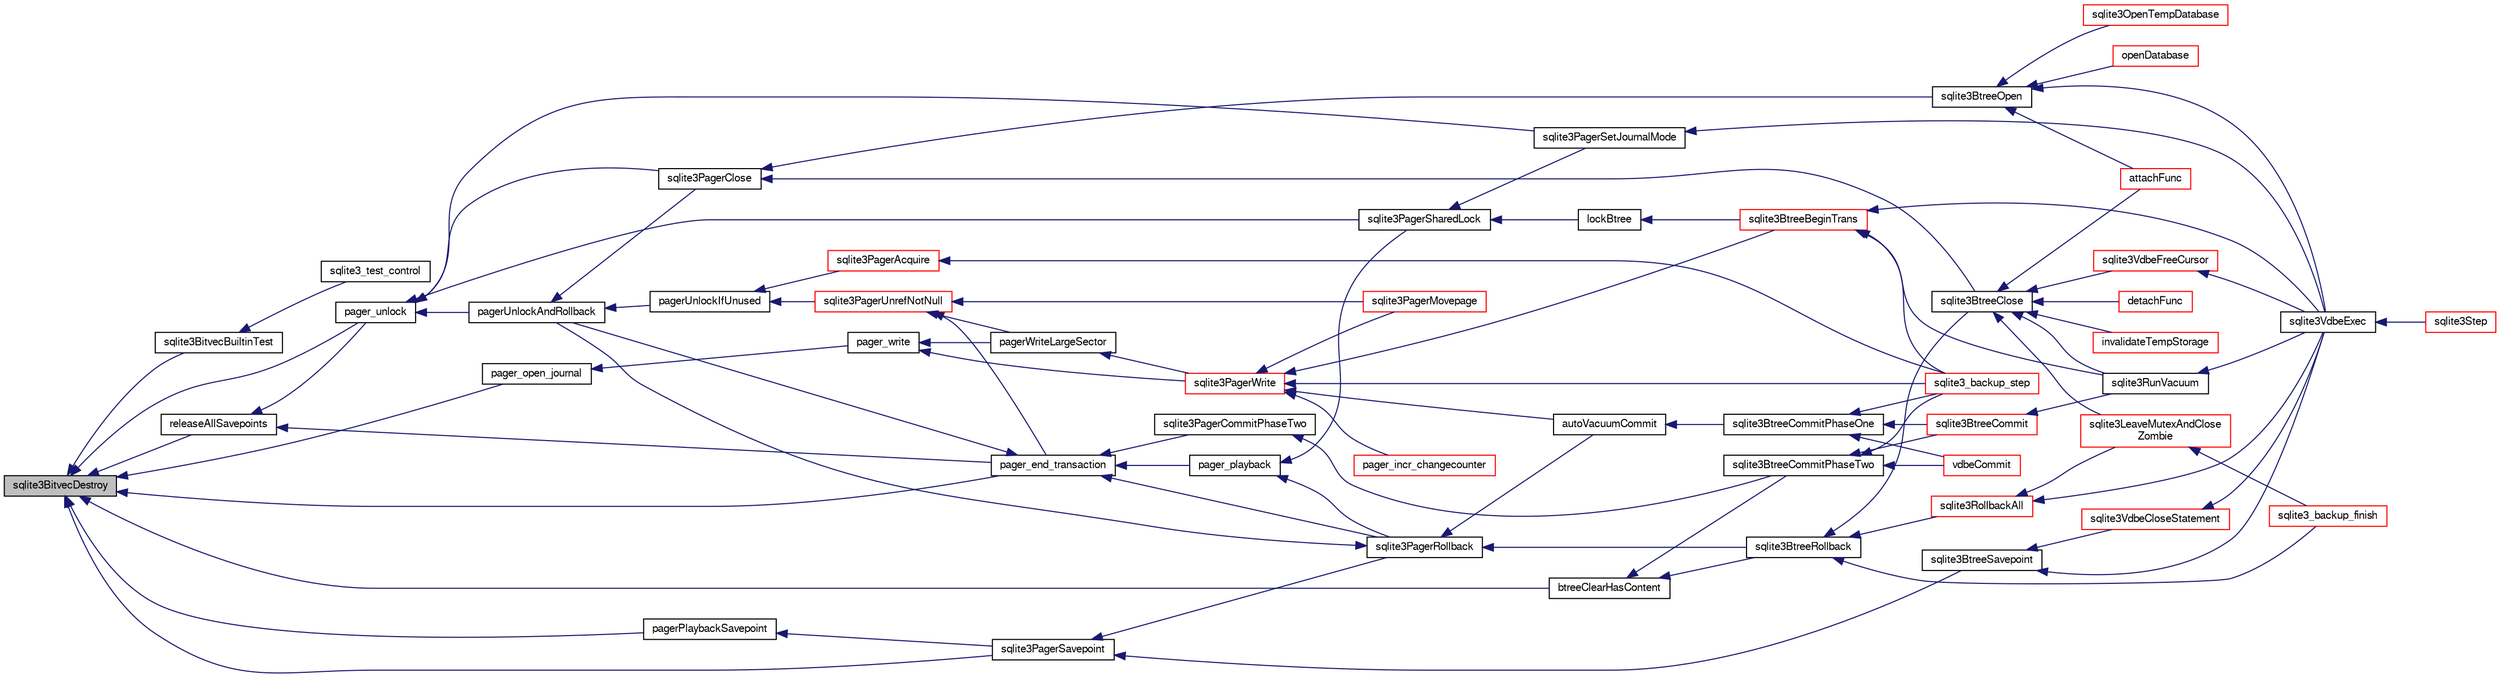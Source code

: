 digraph "sqlite3BitvecDestroy"
{
  edge [fontname="FreeSans",fontsize="10",labelfontname="FreeSans",labelfontsize="10"];
  node [fontname="FreeSans",fontsize="10",shape=record];
  rankdir="LR";
  Node432384 [label="sqlite3BitvecDestroy",height=0.2,width=0.4,color="black", fillcolor="grey75", style="filled", fontcolor="black"];
  Node432384 -> Node432385 [dir="back",color="midnightblue",fontsize="10",style="solid",fontname="FreeSans"];
  Node432385 [label="sqlite3BitvecBuiltinTest",height=0.2,width=0.4,color="black", fillcolor="white", style="filled",URL="$sqlite3_8c.html#a9b4e3e921ce1ede6f10a9106c034ff9b"];
  Node432385 -> Node432386 [dir="back",color="midnightblue",fontsize="10",style="solid",fontname="FreeSans"];
  Node432386 [label="sqlite3_test_control",height=0.2,width=0.4,color="black", fillcolor="white", style="filled",URL="$sqlite3_8h.html#a3d90fdf0f259711a4e3822e12cd86106"];
  Node432384 -> Node432387 [dir="back",color="midnightblue",fontsize="10",style="solid",fontname="FreeSans"];
  Node432387 [label="releaseAllSavepoints",height=0.2,width=0.4,color="black", fillcolor="white", style="filled",URL="$sqlite3_8c.html#ac0ec06e81b223a42295bd1a0182b1609"];
  Node432387 -> Node432388 [dir="back",color="midnightblue",fontsize="10",style="solid",fontname="FreeSans"];
  Node432388 [label="pager_unlock",height=0.2,width=0.4,color="black", fillcolor="white", style="filled",URL="$sqlite3_8c.html#a5b54bd09bd76fa68eb6310fbf9bbaf20"];
  Node432388 -> Node432389 [dir="back",color="midnightblue",fontsize="10",style="solid",fontname="FreeSans"];
  Node432389 [label="pagerUnlockAndRollback",height=0.2,width=0.4,color="black", fillcolor="white", style="filled",URL="$sqlite3_8c.html#a02d96b7bf62c3b13ba905d168914518c"];
  Node432389 -> Node432390 [dir="back",color="midnightblue",fontsize="10",style="solid",fontname="FreeSans"];
  Node432390 [label="sqlite3PagerClose",height=0.2,width=0.4,color="black", fillcolor="white", style="filled",URL="$sqlite3_8c.html#af94b1f96b60689fd09422cce2c85f53f"];
  Node432390 -> Node432391 [dir="back",color="midnightblue",fontsize="10",style="solid",fontname="FreeSans"];
  Node432391 [label="sqlite3BtreeOpen",height=0.2,width=0.4,color="black", fillcolor="white", style="filled",URL="$sqlite3_8c.html#a13dcb44dc34af6ce9d38de9c5aa975f9"];
  Node432391 -> Node432392 [dir="back",color="midnightblue",fontsize="10",style="solid",fontname="FreeSans"];
  Node432392 [label="sqlite3VdbeExec",height=0.2,width=0.4,color="black", fillcolor="white", style="filled",URL="$sqlite3_8c.html#a8ce40a614bdc56719c4d642b1e4dfb21"];
  Node432392 -> Node432393 [dir="back",color="midnightblue",fontsize="10",style="solid",fontname="FreeSans"];
  Node432393 [label="sqlite3Step",height=0.2,width=0.4,color="red", fillcolor="white", style="filled",URL="$sqlite3_8c.html#a3f2872e873e2758a4beedad1d5113554"];
  Node432391 -> Node432420 [dir="back",color="midnightblue",fontsize="10",style="solid",fontname="FreeSans"];
  Node432420 [label="attachFunc",height=0.2,width=0.4,color="red", fillcolor="white", style="filled",URL="$sqlite3_8c.html#a69cb751a7da501b9a0aa37e0d7c3eaf7"];
  Node432391 -> Node432653 [dir="back",color="midnightblue",fontsize="10",style="solid",fontname="FreeSans"];
  Node432653 [label="sqlite3OpenTempDatabase",height=0.2,width=0.4,color="red", fillcolor="white", style="filled",URL="$sqlite3_8c.html#aaf3088380b731428b72d3b5777f93755"];
  Node432391 -> Node432627 [dir="back",color="midnightblue",fontsize="10",style="solid",fontname="FreeSans"];
  Node432627 [label="openDatabase",height=0.2,width=0.4,color="red", fillcolor="white", style="filled",URL="$sqlite3_8c.html#a6a9c3bc3a64234e863413f41db473758"];
  Node432390 -> Node432658 [dir="back",color="midnightblue",fontsize="10",style="solid",fontname="FreeSans"];
  Node432658 [label="sqlite3BtreeClose",height=0.2,width=0.4,color="black", fillcolor="white", style="filled",URL="$sqlite3_8c.html#a729b65009b66a99200496b09c124df01"];
  Node432658 -> Node432659 [dir="back",color="midnightblue",fontsize="10",style="solid",fontname="FreeSans"];
  Node432659 [label="sqlite3VdbeFreeCursor",height=0.2,width=0.4,color="red", fillcolor="white", style="filled",URL="$sqlite3_8c.html#a0f9084083e1d0639708934630f33d6ef"];
  Node432659 -> Node432392 [dir="back",color="midnightblue",fontsize="10",style="solid",fontname="FreeSans"];
  Node432658 -> Node432420 [dir="back",color="midnightblue",fontsize="10",style="solid",fontname="FreeSans"];
  Node432658 -> Node432607 [dir="back",color="midnightblue",fontsize="10",style="solid",fontname="FreeSans"];
  Node432607 [label="detachFunc",height=0.2,width=0.4,color="red", fillcolor="white", style="filled",URL="$sqlite3_8c.html#a2b3dd04cb87abd088926ab0082a60b77"];
  Node432658 -> Node432608 [dir="back",color="midnightblue",fontsize="10",style="solid",fontname="FreeSans"];
  Node432608 [label="invalidateTempStorage",height=0.2,width=0.4,color="red", fillcolor="white", style="filled",URL="$sqlite3_8c.html#a759777a1eb3c3e96a5af94932b39e69a"];
  Node432658 -> Node432578 [dir="back",color="midnightblue",fontsize="10",style="solid",fontname="FreeSans"];
  Node432578 [label="sqlite3RunVacuum",height=0.2,width=0.4,color="black", fillcolor="white", style="filled",URL="$sqlite3_8c.html#a5e83ddc7b3e7e8e79ad5d1fc92de1d2f"];
  Node432578 -> Node432392 [dir="back",color="midnightblue",fontsize="10",style="solid",fontname="FreeSans"];
  Node432658 -> Node432621 [dir="back",color="midnightblue",fontsize="10",style="solid",fontname="FreeSans"];
  Node432621 [label="sqlite3LeaveMutexAndClose\lZombie",height=0.2,width=0.4,color="red", fillcolor="white", style="filled",URL="$sqlite3_8c.html#afe3a37c29dcb0fe9fc15fe07a3976f59"];
  Node432621 -> Node432622 [dir="back",color="midnightblue",fontsize="10",style="solid",fontname="FreeSans"];
  Node432622 [label="sqlite3_backup_finish",height=0.2,width=0.4,color="red", fillcolor="white", style="filled",URL="$sqlite3_8h.html#a176857dd58d99be53b6d7305533e0048"];
  Node432389 -> Node432663 [dir="back",color="midnightblue",fontsize="10",style="solid",fontname="FreeSans"];
  Node432663 [label="pagerUnlockIfUnused",height=0.2,width=0.4,color="black", fillcolor="white", style="filled",URL="$sqlite3_8c.html#abf547f4276efb6f10262f7fde1e4d065"];
  Node432663 -> Node432664 [dir="back",color="midnightblue",fontsize="10",style="solid",fontname="FreeSans"];
  Node432664 [label="sqlite3PagerAcquire",height=0.2,width=0.4,color="red", fillcolor="white", style="filled",URL="$sqlite3_8c.html#a22a53daafd2bd778cda390312651f994"];
  Node432664 -> Node432605 [dir="back",color="midnightblue",fontsize="10",style="solid",fontname="FreeSans"];
  Node432605 [label="sqlite3_backup_step",height=0.2,width=0.4,color="red", fillcolor="white", style="filled",URL="$sqlite3_8h.html#a1699b75e98d082eebc465a9e64c35269"];
  Node432663 -> Node432737 [dir="back",color="midnightblue",fontsize="10",style="solid",fontname="FreeSans"];
  Node432737 [label="sqlite3PagerUnrefNotNull",height=0.2,width=0.4,color="red", fillcolor="white", style="filled",URL="$sqlite3_8c.html#a4b314f96f09f5c68c94672e420e31ab9"];
  Node432737 -> Node432738 [dir="back",color="midnightblue",fontsize="10",style="solid",fontname="FreeSans"];
  Node432738 [label="pager_end_transaction",height=0.2,width=0.4,color="black", fillcolor="white", style="filled",URL="$sqlite3_8c.html#a0814e2cfab386b1e3ba74528870339fe"];
  Node432738 -> Node432389 [dir="back",color="midnightblue",fontsize="10",style="solid",fontname="FreeSans"];
  Node432738 -> Node432666 [dir="back",color="midnightblue",fontsize="10",style="solid",fontname="FreeSans"];
  Node432666 [label="pager_playback",height=0.2,width=0.4,color="black", fillcolor="white", style="filled",URL="$sqlite3_8c.html#a9d9a750a9fc76eb4b668c8a16b164a65"];
  Node432666 -> Node432667 [dir="back",color="midnightblue",fontsize="10",style="solid",fontname="FreeSans"];
  Node432667 [label="sqlite3PagerSharedLock",height=0.2,width=0.4,color="black", fillcolor="white", style="filled",URL="$sqlite3_8c.html#a58c197b629fb6eaacf96c7add57c70df"];
  Node432667 -> Node432668 [dir="back",color="midnightblue",fontsize="10",style="solid",fontname="FreeSans"];
  Node432668 [label="sqlite3PagerSetJournalMode",height=0.2,width=0.4,color="black", fillcolor="white", style="filled",URL="$sqlite3_8c.html#afb929a0a4553cda84de16180ddbd09f7"];
  Node432668 -> Node432392 [dir="back",color="midnightblue",fontsize="10",style="solid",fontname="FreeSans"];
  Node432667 -> Node432669 [dir="back",color="midnightblue",fontsize="10",style="solid",fontname="FreeSans"];
  Node432669 [label="lockBtree",height=0.2,width=0.4,color="black", fillcolor="white", style="filled",URL="$sqlite3_8c.html#a5b808194d3178be15705a420265cee9d"];
  Node432669 -> Node432670 [dir="back",color="midnightblue",fontsize="10",style="solid",fontname="FreeSans"];
  Node432670 [label="sqlite3BtreeBeginTrans",height=0.2,width=0.4,color="red", fillcolor="white", style="filled",URL="$sqlite3_8c.html#a52d6706df15c67c22aa7d0e290c16bf5"];
  Node432670 -> Node432605 [dir="back",color="midnightblue",fontsize="10",style="solid",fontname="FreeSans"];
  Node432670 -> Node432392 [dir="back",color="midnightblue",fontsize="10",style="solid",fontname="FreeSans"];
  Node432670 -> Node432578 [dir="back",color="midnightblue",fontsize="10",style="solid",fontname="FreeSans"];
  Node432666 -> Node432672 [dir="back",color="midnightblue",fontsize="10",style="solid",fontname="FreeSans"];
  Node432672 [label="sqlite3PagerRollback",height=0.2,width=0.4,color="black", fillcolor="white", style="filled",URL="$sqlite3_8c.html#afdd2ecbb97b7a716892ff6bd10c7dfd0"];
  Node432672 -> Node432389 [dir="back",color="midnightblue",fontsize="10",style="solid",fontname="FreeSans"];
  Node432672 -> Node432673 [dir="back",color="midnightblue",fontsize="10",style="solid",fontname="FreeSans"];
  Node432673 [label="autoVacuumCommit",height=0.2,width=0.4,color="black", fillcolor="white", style="filled",URL="$sqlite3_8c.html#a809d22c6311135ae3048adf41febaef0"];
  Node432673 -> Node432674 [dir="back",color="midnightblue",fontsize="10",style="solid",fontname="FreeSans"];
  Node432674 [label="sqlite3BtreeCommitPhaseOne",height=0.2,width=0.4,color="black", fillcolor="white", style="filled",URL="$sqlite3_8c.html#ae266cba101e64ad99a166f237532e262"];
  Node432674 -> Node432675 [dir="back",color="midnightblue",fontsize="10",style="solid",fontname="FreeSans"];
  Node432675 [label="sqlite3BtreeCommit",height=0.2,width=0.4,color="red", fillcolor="white", style="filled",URL="$sqlite3_8c.html#a8e56ab314556935f9f73080147d26419"];
  Node432675 -> Node432578 [dir="back",color="midnightblue",fontsize="10",style="solid",fontname="FreeSans"];
  Node432674 -> Node432605 [dir="back",color="midnightblue",fontsize="10",style="solid",fontname="FreeSans"];
  Node432674 -> Node432676 [dir="back",color="midnightblue",fontsize="10",style="solid",fontname="FreeSans"];
  Node432676 [label="vdbeCommit",height=0.2,width=0.4,color="red", fillcolor="white", style="filled",URL="$sqlite3_8c.html#a5d7f1e0625451b987728f600cfe1b92d"];
  Node432672 -> Node432677 [dir="back",color="midnightblue",fontsize="10",style="solid",fontname="FreeSans"];
  Node432677 [label="sqlite3BtreeRollback",height=0.2,width=0.4,color="black", fillcolor="white", style="filled",URL="$sqlite3_8c.html#a317473acdafdd688385c8954f09de186"];
  Node432677 -> Node432658 [dir="back",color="midnightblue",fontsize="10",style="solid",fontname="FreeSans"];
  Node432677 -> Node432622 [dir="back",color="midnightblue",fontsize="10",style="solid",fontname="FreeSans"];
  Node432677 -> Node432610 [dir="back",color="midnightblue",fontsize="10",style="solid",fontname="FreeSans"];
  Node432610 [label="sqlite3RollbackAll",height=0.2,width=0.4,color="red", fillcolor="white", style="filled",URL="$sqlite3_8c.html#ad902dd388d73208539f557962e3fe6bb"];
  Node432610 -> Node432392 [dir="back",color="midnightblue",fontsize="10",style="solid",fontname="FreeSans"];
  Node432610 -> Node432621 [dir="back",color="midnightblue",fontsize="10",style="solid",fontname="FreeSans"];
  Node432738 -> Node432739 [dir="back",color="midnightblue",fontsize="10",style="solid",fontname="FreeSans"];
  Node432739 [label="sqlite3PagerCommitPhaseTwo",height=0.2,width=0.4,color="black", fillcolor="white", style="filled",URL="$sqlite3_8c.html#a18af1df44bbc3ae598f0559f6fc5861e"];
  Node432739 -> Node432740 [dir="back",color="midnightblue",fontsize="10",style="solid",fontname="FreeSans"];
  Node432740 [label="sqlite3BtreeCommitPhaseTwo",height=0.2,width=0.4,color="black", fillcolor="white", style="filled",URL="$sqlite3_8c.html#a84764f43cb4ca50bcac1fc674e8d6dd9"];
  Node432740 -> Node432675 [dir="back",color="midnightblue",fontsize="10",style="solid",fontname="FreeSans"];
  Node432740 -> Node432605 [dir="back",color="midnightblue",fontsize="10",style="solid",fontname="FreeSans"];
  Node432740 -> Node432676 [dir="back",color="midnightblue",fontsize="10",style="solid",fontname="FreeSans"];
  Node432738 -> Node432672 [dir="back",color="midnightblue",fontsize="10",style="solid",fontname="FreeSans"];
  Node432737 -> Node432760 [dir="back",color="midnightblue",fontsize="10",style="solid",fontname="FreeSans"];
  Node432760 [label="pagerWriteLargeSector",height=0.2,width=0.4,color="black", fillcolor="white", style="filled",URL="$sqlite3_8c.html#a06334f0cc1c2dc95ffe29c2359928b92"];
  Node432760 -> Node432761 [dir="back",color="midnightblue",fontsize="10",style="solid",fontname="FreeSans"];
  Node432761 [label="sqlite3PagerWrite",height=0.2,width=0.4,color="red", fillcolor="white", style="filled",URL="$sqlite3_8c.html#ad4b8aee028ee99575b0748b299e04ed0"];
  Node432761 -> Node432744 [dir="back",color="midnightblue",fontsize="10",style="solid",fontname="FreeSans"];
  Node432744 [label="pager_incr_changecounter",height=0.2,width=0.4,color="red", fillcolor="white", style="filled",URL="$sqlite3_8c.html#add9f57a131d488bb6fc49dedc5a4df81"];
  Node432761 -> Node432762 [dir="back",color="midnightblue",fontsize="10",style="solid",fontname="FreeSans"];
  Node432762 [label="sqlite3PagerMovepage",height=0.2,width=0.4,color="red", fillcolor="white", style="filled",URL="$sqlite3_8c.html#a8cdedc7a185709301f12c4d7b305aa1e"];
  Node432761 -> Node432670 [dir="back",color="midnightblue",fontsize="10",style="solid",fontname="FreeSans"];
  Node432761 -> Node432673 [dir="back",color="midnightblue",fontsize="10",style="solid",fontname="FreeSans"];
  Node432761 -> Node432605 [dir="back",color="midnightblue",fontsize="10",style="solid",fontname="FreeSans"];
  Node432737 -> Node432762 [dir="back",color="midnightblue",fontsize="10",style="solid",fontname="FreeSans"];
  Node432388 -> Node432390 [dir="back",color="midnightblue",fontsize="10",style="solid",fontname="FreeSans"];
  Node432388 -> Node432667 [dir="back",color="midnightblue",fontsize="10",style="solid",fontname="FreeSans"];
  Node432388 -> Node432668 [dir="back",color="midnightblue",fontsize="10",style="solid",fontname="FreeSans"];
  Node432387 -> Node432738 [dir="back",color="midnightblue",fontsize="10",style="solid",fontname="FreeSans"];
  Node432384 -> Node432388 [dir="back",color="midnightblue",fontsize="10",style="solid",fontname="FreeSans"];
  Node432384 -> Node432738 [dir="back",color="midnightblue",fontsize="10",style="solid",fontname="FreeSans"];
  Node432384 -> Node432678 [dir="back",color="midnightblue",fontsize="10",style="solid",fontname="FreeSans"];
  Node432678 [label="pagerPlaybackSavepoint",height=0.2,width=0.4,color="black", fillcolor="white", style="filled",URL="$sqlite3_8c.html#aedf76c3b6661c4244cc3e2c5464fd12e"];
  Node432678 -> Node432679 [dir="back",color="midnightblue",fontsize="10",style="solid",fontname="FreeSans"];
  Node432679 [label="sqlite3PagerSavepoint",height=0.2,width=0.4,color="black", fillcolor="white", style="filled",URL="$sqlite3_8c.html#a8b5f1920b6a8b564a47e243868f2c8d4"];
  Node432679 -> Node432672 [dir="back",color="midnightblue",fontsize="10",style="solid",fontname="FreeSans"];
  Node432679 -> Node432680 [dir="back",color="midnightblue",fontsize="10",style="solid",fontname="FreeSans"];
  Node432680 [label="sqlite3BtreeSavepoint",height=0.2,width=0.4,color="black", fillcolor="white", style="filled",URL="$sqlite3_8c.html#a4580edf7e5192abf64317a3931972115"];
  Node432680 -> Node432681 [dir="back",color="midnightblue",fontsize="10",style="solid",fontname="FreeSans"];
  Node432681 [label="sqlite3VdbeCloseStatement",height=0.2,width=0.4,color="red", fillcolor="white", style="filled",URL="$sqlite3_8c.html#a4c26892e24ee00a0b5ba3bdeaf2d36fa"];
  Node432681 -> Node432392 [dir="back",color="midnightblue",fontsize="10",style="solid",fontname="FreeSans"];
  Node432680 -> Node432392 [dir="back",color="midnightblue",fontsize="10",style="solid",fontname="FreeSans"];
  Node432384 -> Node432775 [dir="back",color="midnightblue",fontsize="10",style="solid",fontname="FreeSans"];
  Node432775 [label="pager_open_journal",height=0.2,width=0.4,color="black", fillcolor="white", style="filled",URL="$sqlite3_8c.html#a9a5224f8941dc99ce19bb0eb24766d00"];
  Node432775 -> Node432776 [dir="back",color="midnightblue",fontsize="10",style="solid",fontname="FreeSans"];
  Node432776 [label="pager_write",height=0.2,width=0.4,color="black", fillcolor="white", style="filled",URL="$sqlite3_8c.html#aa5dbf1a9dcccf0aa140b04b81325517f"];
  Node432776 -> Node432760 [dir="back",color="midnightblue",fontsize="10",style="solid",fontname="FreeSans"];
  Node432776 -> Node432761 [dir="back",color="midnightblue",fontsize="10",style="solid",fontname="FreeSans"];
  Node432384 -> Node432679 [dir="back",color="midnightblue",fontsize="10",style="solid",fontname="FreeSans"];
  Node432384 -> Node432777 [dir="back",color="midnightblue",fontsize="10",style="solid",fontname="FreeSans"];
  Node432777 [label="btreeClearHasContent",height=0.2,width=0.4,color="black", fillcolor="white", style="filled",URL="$sqlite3_8c.html#ad76ff2727e128c649f8017fdc570bd06"];
  Node432777 -> Node432740 [dir="back",color="midnightblue",fontsize="10",style="solid",fontname="FreeSans"];
  Node432777 -> Node432677 [dir="back",color="midnightblue",fontsize="10",style="solid",fontname="FreeSans"];
}
